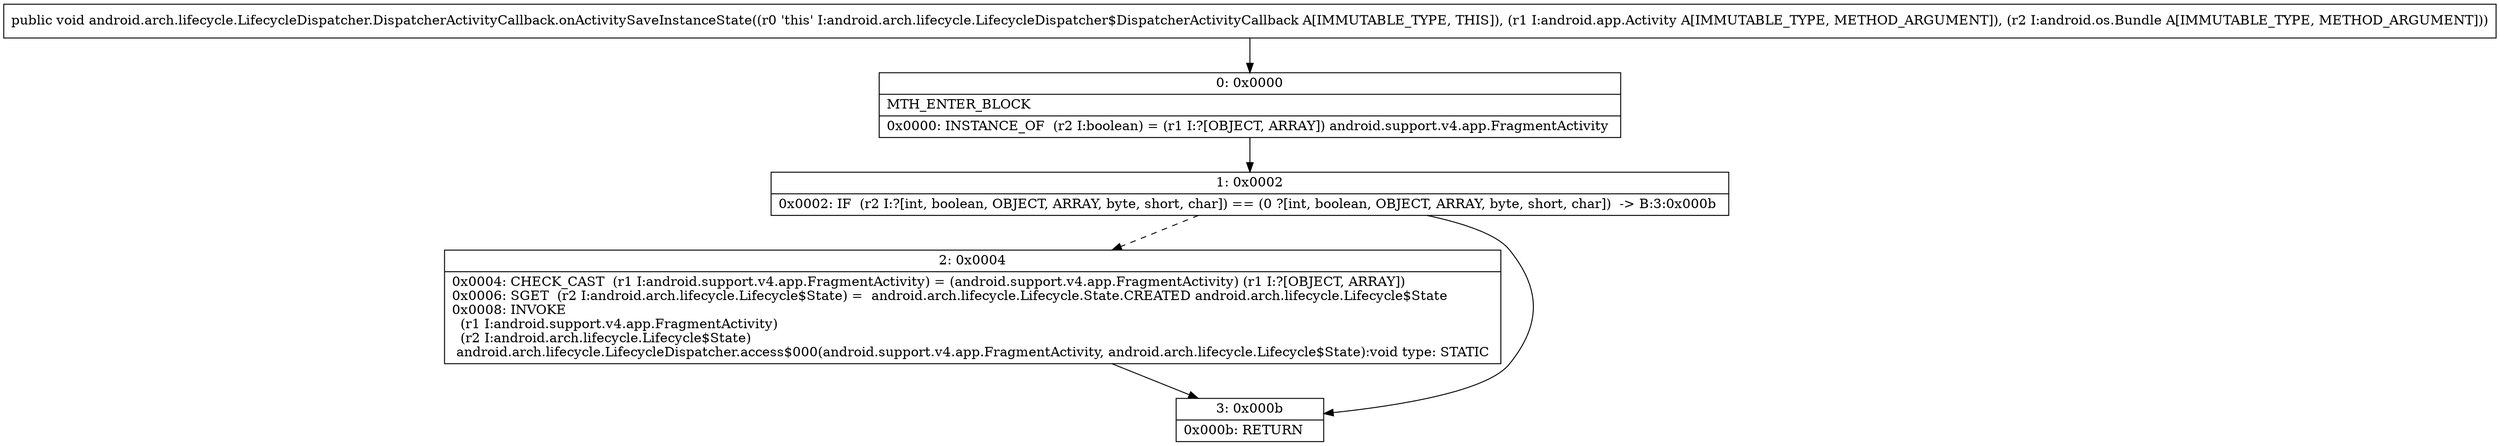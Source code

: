digraph "CFG forandroid.arch.lifecycle.LifecycleDispatcher.DispatcherActivityCallback.onActivitySaveInstanceState(Landroid\/app\/Activity;Landroid\/os\/Bundle;)V" {
Node_0 [shape=record,label="{0\:\ 0x0000|MTH_ENTER_BLOCK\l|0x0000: INSTANCE_OF  (r2 I:boolean) = (r1 I:?[OBJECT, ARRAY]) android.support.v4.app.FragmentActivity \l}"];
Node_1 [shape=record,label="{1\:\ 0x0002|0x0002: IF  (r2 I:?[int, boolean, OBJECT, ARRAY, byte, short, char]) == (0 ?[int, boolean, OBJECT, ARRAY, byte, short, char])  \-\> B:3:0x000b \l}"];
Node_2 [shape=record,label="{2\:\ 0x0004|0x0004: CHECK_CAST  (r1 I:android.support.v4.app.FragmentActivity) = (android.support.v4.app.FragmentActivity) (r1 I:?[OBJECT, ARRAY]) \l0x0006: SGET  (r2 I:android.arch.lifecycle.Lifecycle$State) =  android.arch.lifecycle.Lifecycle.State.CREATED android.arch.lifecycle.Lifecycle$State \l0x0008: INVOKE  \l  (r1 I:android.support.v4.app.FragmentActivity)\l  (r2 I:android.arch.lifecycle.Lifecycle$State)\l android.arch.lifecycle.LifecycleDispatcher.access$000(android.support.v4.app.FragmentActivity, android.arch.lifecycle.Lifecycle$State):void type: STATIC \l}"];
Node_3 [shape=record,label="{3\:\ 0x000b|0x000b: RETURN   \l}"];
MethodNode[shape=record,label="{public void android.arch.lifecycle.LifecycleDispatcher.DispatcherActivityCallback.onActivitySaveInstanceState((r0 'this' I:android.arch.lifecycle.LifecycleDispatcher$DispatcherActivityCallback A[IMMUTABLE_TYPE, THIS]), (r1 I:android.app.Activity A[IMMUTABLE_TYPE, METHOD_ARGUMENT]), (r2 I:android.os.Bundle A[IMMUTABLE_TYPE, METHOD_ARGUMENT])) }"];
MethodNode -> Node_0;
Node_0 -> Node_1;
Node_1 -> Node_2[style=dashed];
Node_1 -> Node_3;
Node_2 -> Node_3;
}

